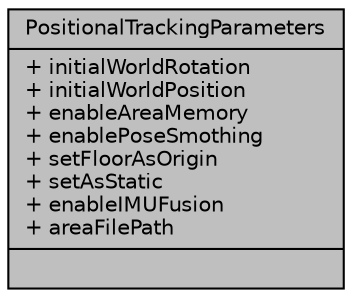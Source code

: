 digraph "PositionalTrackingParameters"
{
 // LATEX_PDF_SIZE
  edge [fontname="Helvetica",fontsize="10",labelfontname="Helvetica",labelfontsize="10"];
  node [fontname="Helvetica",fontsize="10",shape=record];
  Node1 [label="{PositionalTrackingParameters\n|+ initialWorldRotation\l+ initialWorldPosition\l+ enableAreaMemory\l+ enablePoseSmothing\l+ setFloorAsOrigin\l+ setAsStatic\l+ enableIMUFusion\l+ areaFilePath\l|}",height=0.2,width=0.4,color="black", fillcolor="grey75", style="filled", fontcolor="black",tooltip="Parameters for positional tracking initialization."];
}
